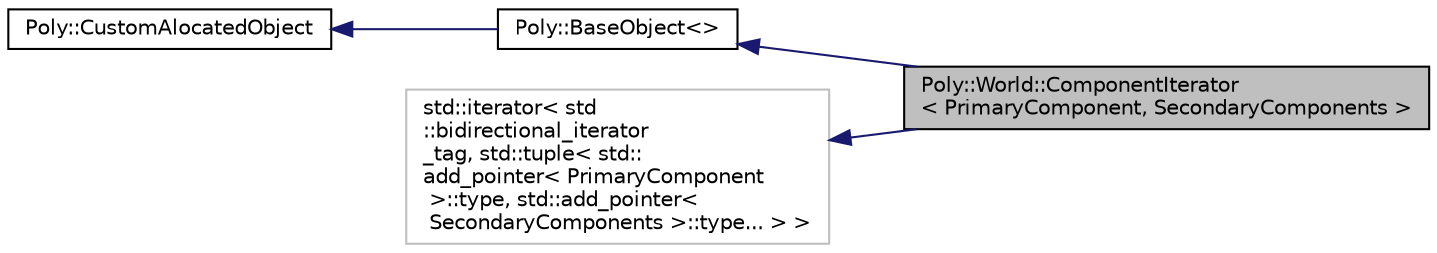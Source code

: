 digraph "Poly::World::ComponentIterator&lt; PrimaryComponent, SecondaryComponents &gt;"
{
  edge [fontname="Helvetica",fontsize="10",labelfontname="Helvetica",labelfontsize="10"];
  node [fontname="Helvetica",fontsize="10",shape=record];
  rankdir="LR";
  Node0 [label="Poly::World::ComponentIterator\l\< PrimaryComponent, SecondaryComponents \>",height=0.2,width=0.4,color="black", fillcolor="grey75", style="filled", fontcolor="black"];
  Node1 -> Node0 [dir="back",color="midnightblue",fontsize="10",style="solid",fontname="Helvetica"];
  Node1 [label="Poly::BaseObject\<\>",height=0.2,width=0.4,color="black", fillcolor="white", style="filled",URL="$class_poly_1_1_base_object.html"];
  Node2 -> Node1 [dir="back",color="midnightblue",fontsize="10",style="solid",fontname="Helvetica"];
  Node2 [label="Poly::CustomAlocatedObject",height=0.2,width=0.4,color="black", fillcolor="white", style="filled",URL="$class_poly_1_1_custom_alocated_object.html"];
  Node3 -> Node0 [dir="back",color="midnightblue",fontsize="10",style="solid",fontname="Helvetica"];
  Node3 [label="std::iterator\< std\l::bidirectional_iterator\l_tag, std::tuple\< std::\ladd_pointer\< PrimaryComponent\l \>::type, std::add_pointer\<\l SecondaryComponents \>::type... \> \>",height=0.2,width=0.4,color="grey75", fillcolor="white", style="filled"];
}
